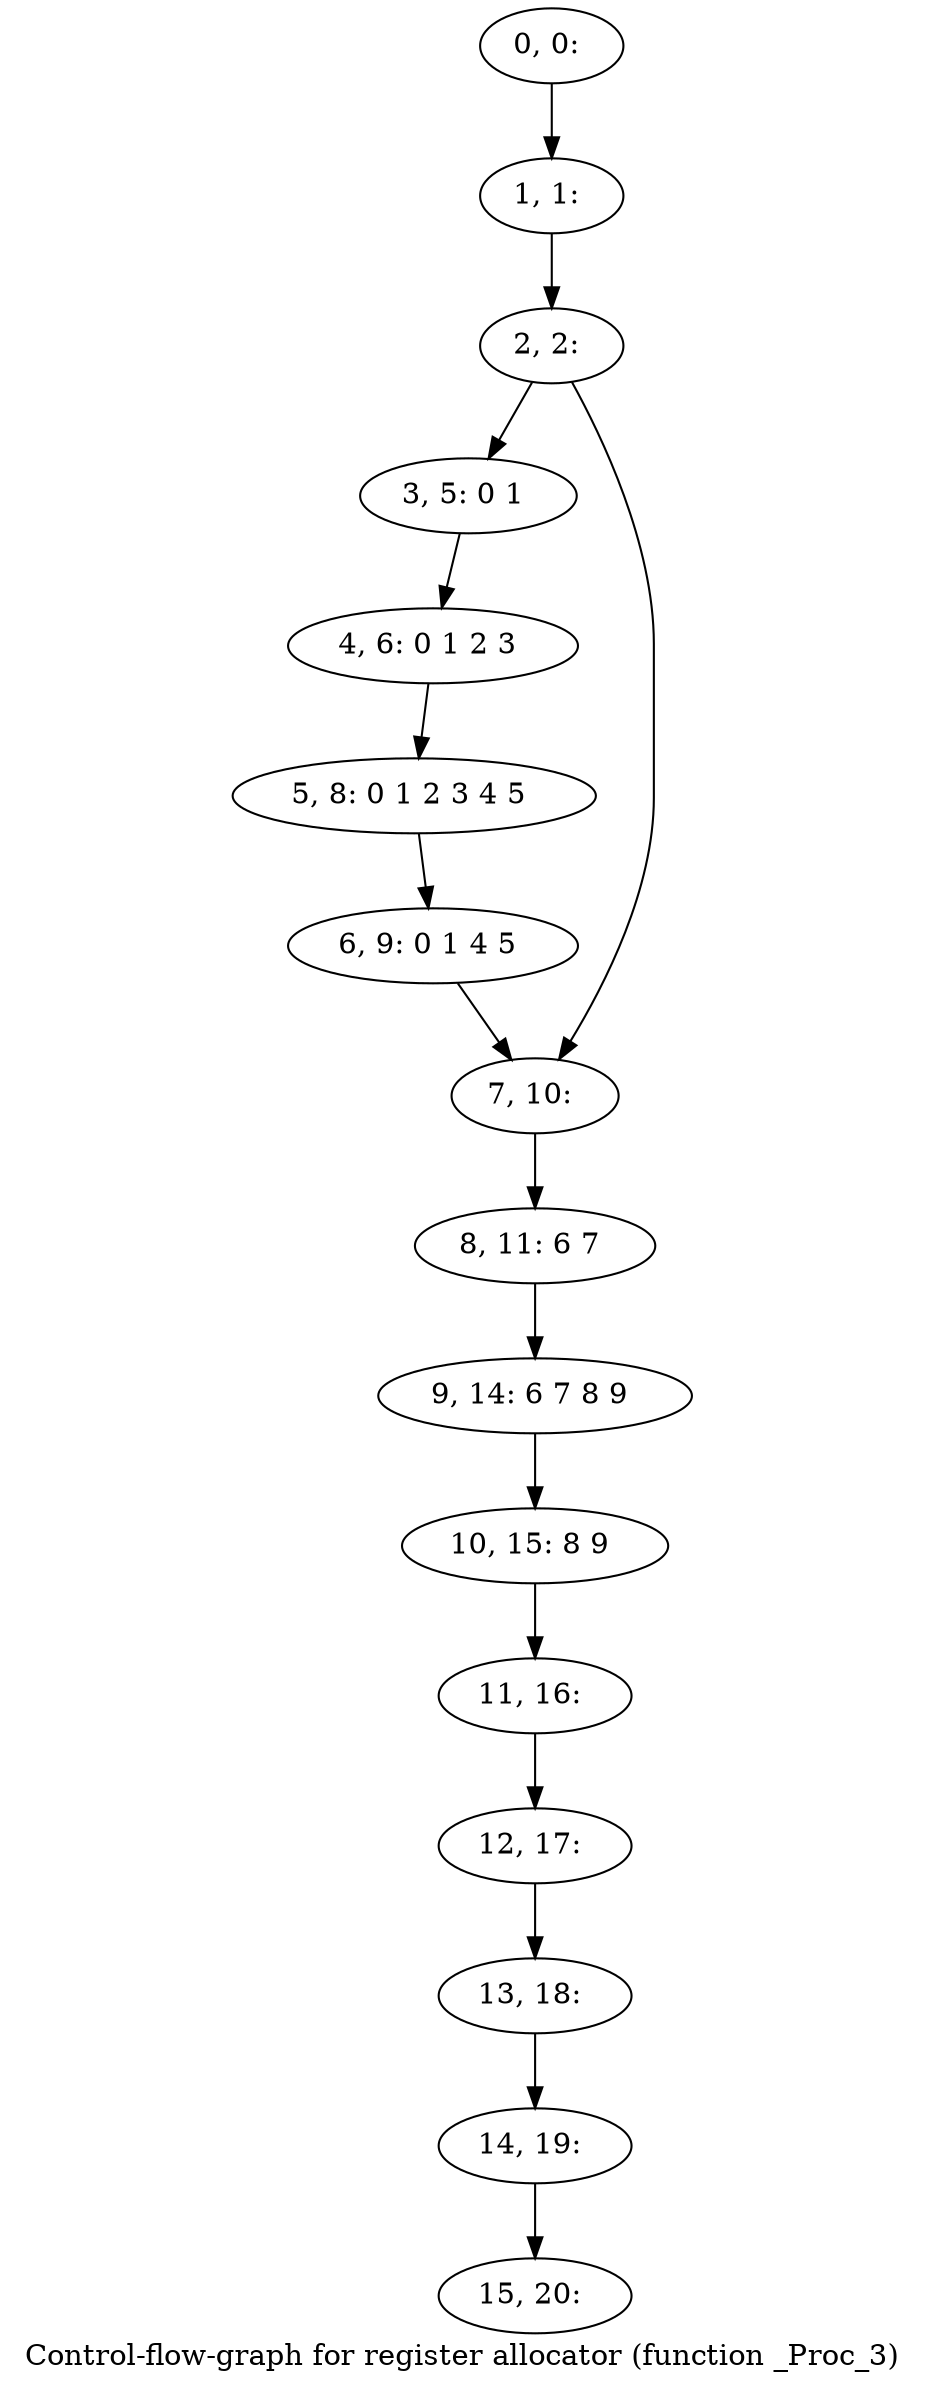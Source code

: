 digraph G {
graph [label="Control-flow-graph for register allocator (function _Proc_3)"]
0[label="0, 0: "];
1[label="1, 1: "];
2[label="2, 2: "];
3[label="3, 5: 0 1 "];
4[label="4, 6: 0 1 2 3 "];
5[label="5, 8: 0 1 2 3 4 5 "];
6[label="6, 9: 0 1 4 5 "];
7[label="7, 10: "];
8[label="8, 11: 6 7 "];
9[label="9, 14: 6 7 8 9 "];
10[label="10, 15: 8 9 "];
11[label="11, 16: "];
12[label="12, 17: "];
13[label="13, 18: "];
14[label="14, 19: "];
15[label="15, 20: "];
0->1 ;
1->2 ;
2->3 ;
2->7 ;
3->4 ;
4->5 ;
5->6 ;
6->7 ;
7->8 ;
8->9 ;
9->10 ;
10->11 ;
11->12 ;
12->13 ;
13->14 ;
14->15 ;
}
